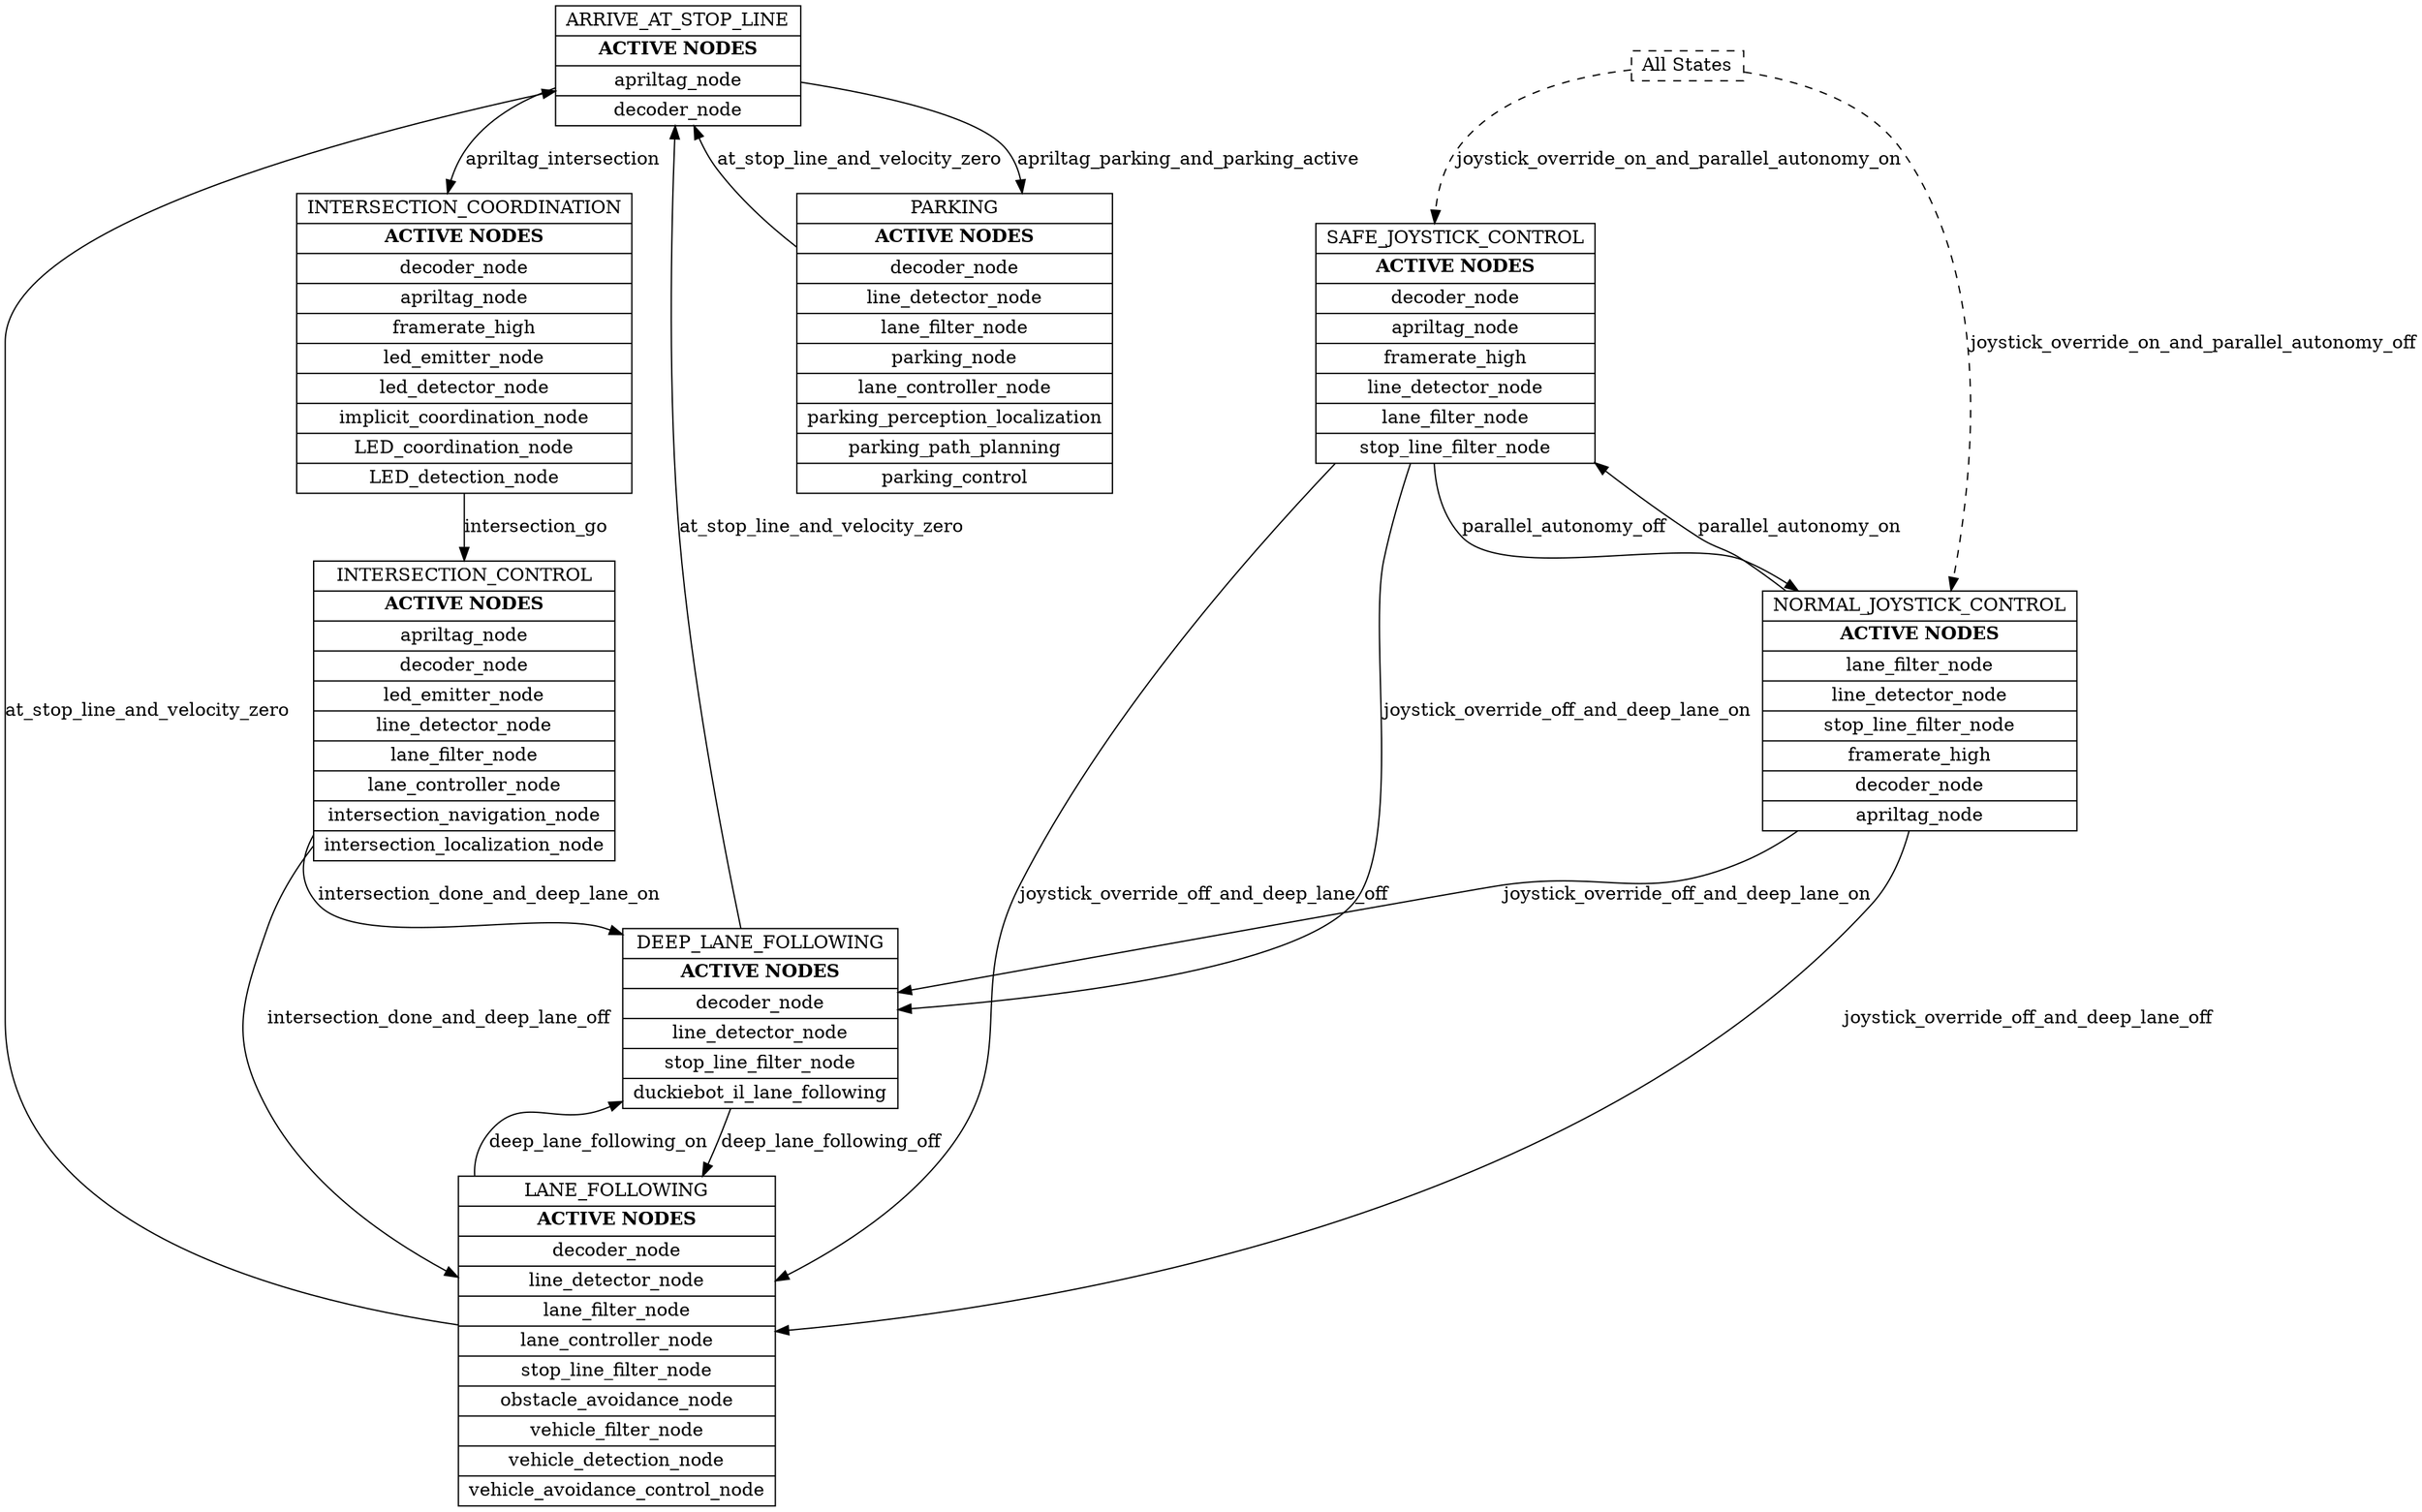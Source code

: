 // default_detailed.yaml
digraph {
	node [height=.1 shape=record]
	ARRIVE_AT_STOP_LINE [label=<{ ARRIVE_AT_STOP_LINE | <B> ACTIVE NODES </B> | apriltag_node | decoder_node }> color=black fontcolor=black]
	INTERSECTION_CONTROL [label=<{ INTERSECTION_CONTROL | <B> ACTIVE NODES </B> | apriltag_node | decoder_node | led_emitter_node | line_detector_node | lane_filter_node | lane_controller_node | intersection_navigation_node | intersection_localization_node }> color=black fontcolor=black]
	INTERSECTION_COORDINATION [label=<{ INTERSECTION_COORDINATION | <B> ACTIVE NODES </B> | decoder_node | apriltag_node | framerate_high | led_emitter_node | led_detector_node | implicit_coordination_node | LED_coordination_node | LED_detection_node }> color=black fontcolor=black]
	DEEP_LANE_FOLLOWING [label=<{ DEEP_LANE_FOLLOWING | <B> ACTIVE NODES </B> | decoder_node | line_detector_node | stop_line_filter_node | duckiebot_il_lane_following }>]
	PARKING [label=<{ PARKING | <B> ACTIVE NODES </B> | decoder_node | line_detector_node | lane_filter_node | parking_node | lane_controller_node | parking_perception_localization | parking_path_planning | parking_control }> color=black fontcolor=black]
	SAFE_JOYSTICK_CONTROL [label=<{ SAFE_JOYSTICK_CONTROL | <B> ACTIVE NODES </B> | decoder_node | apriltag_node | framerate_high | line_detector_node | lane_filter_node | stop_line_filter_node }> color=black fontcolor=black]
	NORMAL_JOYSTICK_CONTROL [label=<{ NORMAL_JOYSTICK_CONTROL | <B> ACTIVE NODES </B> | lane_filter_node | line_detector_node | stop_line_filter_node | framerate_high | decoder_node | apriltag_node }> color=black fontcolor=black]
	LANE_FOLLOWING [label=<{ LANE_FOLLOWING | <B> ACTIVE NODES </B> | decoder_node | line_detector_node | lane_filter_node | lane_controller_node | stop_line_filter_node | obstacle_avoidance_node | vehicle_filter_node | vehicle_detection_node | vehicle_avoidance_control_node }> color=black fontcolor=black]
	ARRIVE_AT_STOP_LINE -> PARKING [label=apriltag_parking_and_parking_active color=black fontcolor=black]
	ARRIVE_AT_STOP_LINE -> INTERSECTION_COORDINATION [label=apriltag_intersection color=black fontcolor=black]
	INTERSECTION_CONTROL -> DEEP_LANE_FOLLOWING [label=intersection_done_and_deep_lane_on color=black fontcolor=black]
	INTERSECTION_CONTROL -> LANE_FOLLOWING [label=intersection_done_and_deep_lane_off color=black fontcolor=black]
	INTERSECTION_COORDINATION -> INTERSECTION_CONTROL [label=intersection_go color=black fontcolor=black]
	DEEP_LANE_FOLLOWING -> ARRIVE_AT_STOP_LINE [label=at_stop_line_and_velocity_zero color=black fontcolor=black]
	DEEP_LANE_FOLLOWING -> LANE_FOLLOWING [label=deep_lane_following_off color=black fontcolor=black]
	PARKING -> ARRIVE_AT_STOP_LINE [label=at_stop_line_and_velocity_zero color=black fontcolor=black]
	SAFE_JOYSTICK_CONTROL -> DEEP_LANE_FOLLOWING [label=joystick_override_off_and_deep_lane_on color=black fontcolor=black]
	SAFE_JOYSTICK_CONTROL -> NORMAL_JOYSTICK_CONTROL [label=parallel_autonomy_off color=black fontcolor=black]
	SAFE_JOYSTICK_CONTROL -> LANE_FOLLOWING [label=joystick_override_off_and_deep_lane_off color=black fontcolor=black]
	NORMAL_JOYSTICK_CONTROL -> DEEP_LANE_FOLLOWING [label=joystick_override_off_and_deep_lane_on color=black fontcolor=black]
	NORMAL_JOYSTICK_CONTROL -> LANE_FOLLOWING [label=joystick_override_off_and_deep_lane_off color=black fontcolor=black]
	NORMAL_JOYSTICK_CONTROL -> SAFE_JOYSTICK_CONTROL [label=parallel_autonomy_on color=black fontcolor=black]
	LANE_FOLLOWING -> ARRIVE_AT_STOP_LINE [label=at_stop_line_and_velocity_zero color=black fontcolor=black]
	LANE_FOLLOWING -> DEEP_LANE_FOLLOWING [label=deep_lane_following_on color=black fontcolor=black]
	ALL_STATES [label="All States" style=dashed]
	ALL_STATES -> NORMAL_JOYSTICK_CONTROL [label=joystick_override_on_and_parallel_autonomy_off concentrate=false style=dashed]
	ALL_STATES -> SAFE_JOYSTICK_CONTROL [label=joystick_override_on_and_parallel_autonomy_on concentrate=false style=dashed]
}